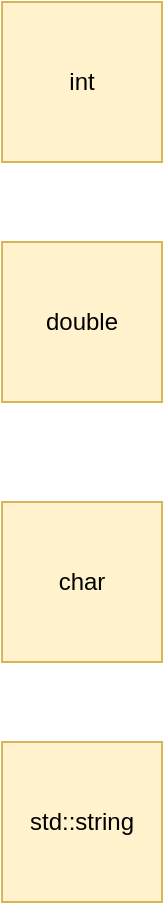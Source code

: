 <mxfile version="14.4.3" type="github" pages="2">
  <diagram id="h5T7eMwQmIYTKPBjK1Yb" name="Overloads">
    <mxGraphModel dx="1137" dy="609" grid="1" gridSize="10" guides="1" tooltips="1" connect="1" arrows="1" fold="1" page="1" pageScale="1" pageWidth="850" pageHeight="1100" math="0" shadow="0">
      <root>
        <mxCell id="0" />
        <mxCell id="1" parent="0" />
        <mxCell id="ffEhgQ4yh6YmgZpaVpK6-2" value="int" style="whiteSpace=wrap;html=1;aspect=fixed;fillColor=#fff2cc;strokeColor=#d6b656;" parent="1" vertex="1">
          <mxGeometry x="385" y="110" width="80" height="80" as="geometry" />
        </mxCell>
        <mxCell id="ffEhgQ4yh6YmgZpaVpK6-3" value="double" style="whiteSpace=wrap;html=1;aspect=fixed;fillColor=#fff2cc;strokeColor=#d6b656;" parent="1" vertex="1">
          <mxGeometry x="385" y="230" width="80" height="80" as="geometry" />
        </mxCell>
        <mxCell id="ffEhgQ4yh6YmgZpaVpK6-4" value="char" style="whiteSpace=wrap;html=1;aspect=fixed;fillColor=#fff2cc;strokeColor=#d6b656;" parent="1" vertex="1">
          <mxGeometry x="385" y="360" width="80" height="80" as="geometry" />
        </mxCell>
        <mxCell id="ffEhgQ4yh6YmgZpaVpK6-5" value="std::string" style="whiteSpace=wrap;html=1;aspect=fixed;fillColor=#fff2cc;strokeColor=#d6b656;" parent="1" vertex="1">
          <mxGeometry x="385" y="480" width="80" height="80" as="geometry" />
        </mxCell>
      </root>
    </mxGraphModel>
  </diagram>
  <diagram name="Templates" id="az6EKGcawRLDHzPkoyjz">
    <mxGraphModel dx="1490" dy="609" grid="1" gridSize="10" guides="1" tooltips="1" connect="1" arrows="1" fold="1" page="1" pageScale="1" pageWidth="850" pageHeight="1100" math="0" shadow="0">
      <root>
        <mxCell id="-v6QqTncVgkV2joZ6Zmu-0" />
        <mxCell id="-v6QqTncVgkV2joZ6Zmu-1" parent="-v6QqTncVgkV2joZ6Zmu-0" />
        <mxCell id="-v6QqTncVgkV2joZ6Zmu-2" value="template" style="whiteSpace=wrap;html=1;aspect=fixed;fillColor=#dae8fc;strokeColor=#6c8ebf;" vertex="1" parent="-v6QqTncVgkV2joZ6Zmu-1">
          <mxGeometry x="130" y="220" width="80" height="80" as="geometry" />
        </mxCell>
        <mxCell id="-v6QqTncVgkV2joZ6Zmu-3" value="int" style="whiteSpace=wrap;html=1;aspect=fixed;fillColor=#fff2cc;strokeColor=#d6b656;" vertex="1" parent="-v6QqTncVgkV2joZ6Zmu-1">
          <mxGeometry x="320" y="90" width="80" height="80" as="geometry" />
        </mxCell>
        <mxCell id="-v6QqTncVgkV2joZ6Zmu-4" value="double" style="whiteSpace=wrap;html=1;aspect=fixed;fillColor=#fff2cc;strokeColor=#d6b656;" vertex="1" parent="-v6QqTncVgkV2joZ6Zmu-1">
          <mxGeometry x="320" y="210" width="80" height="80" as="geometry" />
        </mxCell>
        <mxCell id="-v6QqTncVgkV2joZ6Zmu-5" value="char" style="whiteSpace=wrap;html=1;aspect=fixed;fillColor=#fff2cc;strokeColor=#d6b656;" vertex="1" parent="-v6QqTncVgkV2joZ6Zmu-1">
          <mxGeometry x="320" y="340" width="80" height="80" as="geometry" />
        </mxCell>
        <mxCell id="-v6QqTncVgkV2joZ6Zmu-6" value="std::string" style="whiteSpace=wrap;html=1;aspect=fixed;fillColor=#fff2cc;strokeColor=#d6b656;" vertex="1" parent="-v6QqTncVgkV2joZ6Zmu-1">
          <mxGeometry x="320" y="460" width="80" height="80" as="geometry" />
        </mxCell>
        <mxCell id="-v6QqTncVgkV2joZ6Zmu-7" value="" style="endArrow=classic;html=1;" edge="1" parent="-v6QqTncVgkV2joZ6Zmu-1">
          <mxGeometry width="50" height="50" relative="1" as="geometry">
            <mxPoint x="240" y="200" as="sourcePoint" />
            <mxPoint x="290" y="150" as="targetPoint" />
          </mxGeometry>
        </mxCell>
        <mxCell id="-v6QqTncVgkV2joZ6Zmu-8" value="" style="endArrow=classic;html=1;" edge="1" parent="-v6QqTncVgkV2joZ6Zmu-1">
          <mxGeometry width="50" height="50" relative="1" as="geometry">
            <mxPoint x="230" y="275" as="sourcePoint" />
            <mxPoint x="300" y="275" as="targetPoint" />
          </mxGeometry>
        </mxCell>
      </root>
    </mxGraphModel>
  </diagram>
</mxfile>
